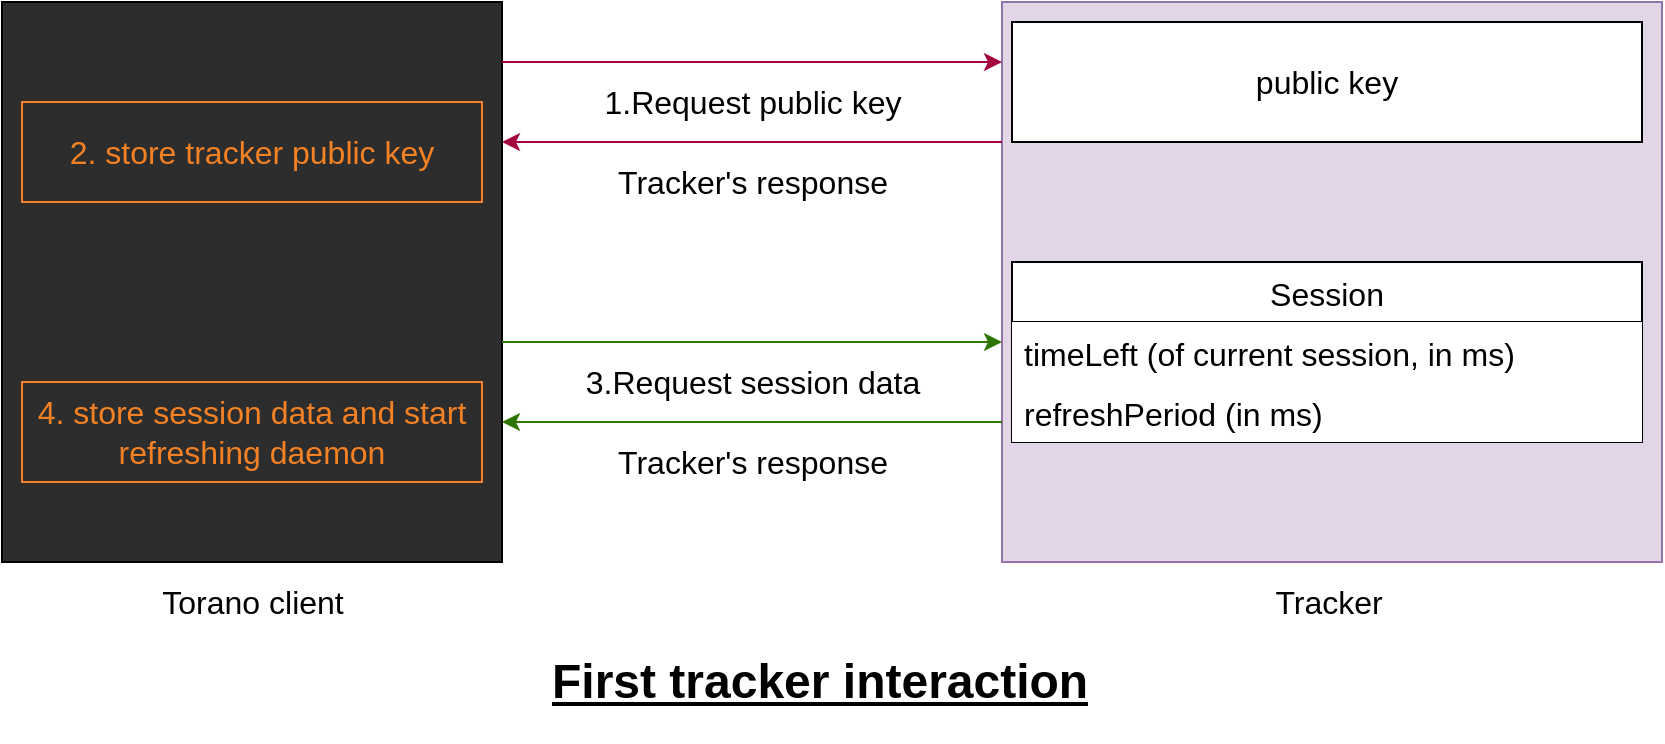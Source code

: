 <mxfile version="19.0.3" type="device"><diagram id="BzUFFizU8-wW_hmCJIyQ" name="Page-1"><mxGraphModel dx="1361" dy="903" grid="1" gridSize="10" guides="1" tooltips="1" connect="1" arrows="1" fold="1" page="1" pageScale="1" pageWidth="850" pageHeight="1100" math="0" shadow="0"><root><mxCell id="0"/><mxCell id="1" parent="0"/><mxCell id="agkTHrW8c48l0QwWKCRo-74" value="&lt;h1&gt;&lt;u&gt;First tracker interaction&lt;/u&gt;&lt;/h1&gt;&lt;span style=&quot;background-color: initial;&quot;&gt;&lt;br&gt;&lt;/span&gt;" style="text;html=1;strokeColor=none;fillColor=none;spacing=5;spacingTop=-20;whiteSpace=wrap;overflow=hidden;rounded=0;" parent="1" vertex="1"><mxGeometry x="280" y="330" width="290" height="50" as="geometry"/></mxCell><mxCell id="hi8SogA6YYg0CWxGCLoM-1" value="" style="rounded=0;whiteSpace=wrap;html=1;fillColor=#2d2d2d;" vertex="1" parent="1"><mxGeometry x="10" y="10" width="250" height="280" as="geometry"/></mxCell><mxCell id="hi8SogA6YYg0CWxGCLoM-2" value="&lt;font style=&quot;font-size: 16px;&quot;&gt;Torano client&lt;br&gt;&lt;/font&gt;" style="text;html=1;align=center;verticalAlign=middle;resizable=0;points=[];autosize=1;strokeColor=none;fillColor=none;" vertex="1" parent="1"><mxGeometry x="80" y="300" width="110" height="20" as="geometry"/></mxCell><mxCell id="hi8SogA6YYg0CWxGCLoM-7" value="" style="rounded=0;whiteSpace=wrap;html=1;fillColor=#e1d5e7;strokeColor=#9673a6;" vertex="1" parent="1"><mxGeometry x="510" y="10" width="330" height="280" as="geometry"/></mxCell><mxCell id="hi8SogA6YYg0CWxGCLoM-8" value="&lt;font style=&quot;font-size: 16px;&quot;&gt;Tracker&lt;br&gt;&lt;/font&gt;" style="text;html=1;align=center;verticalAlign=middle;resizable=0;points=[];autosize=1;strokeColor=none;fillColor=none;" vertex="1" parent="1"><mxGeometry x="637.5" y="300" width="70" height="20" as="geometry"/></mxCell><mxCell id="hi8SogA6YYg0CWxGCLoM-9" value="&lt;font style=&quot;font-size: 16px;&quot;&gt;public key&lt;/font&gt;" style="rounded=0;whiteSpace=wrap;html=1;" vertex="1" parent="1"><mxGeometry x="515" y="20" width="315" height="60" as="geometry"/></mxCell><mxCell id="hi8SogA6YYg0CWxGCLoM-13" style="edgeStyle=orthogonalEdgeStyle;rounded=0;orthogonalLoop=1;jettySize=auto;html=1;exitX=1;exitY=0.5;exitDx=0;exitDy=0;entryX=0;entryY=0.5;entryDx=0;entryDy=0;fontSize=16;fontColor=#000000;fillColor=#d80073;strokeColor=#A50040;" edge="1" parent="1"><mxGeometry relative="1" as="geometry"><mxPoint x="260" y="40" as="sourcePoint"/><mxPoint x="510" y="40" as="targetPoint"/></mxGeometry></mxCell><mxCell id="hi8SogA6YYg0CWxGCLoM-14" value="&lt;font color=&quot;#f48224&quot; style=&quot;font-size: 16px;&quot;&gt;2. store tracker public key&lt;/font&gt;" style="rounded=0;whiteSpace=wrap;html=1;fillColor=none;strokeColor=#F48224;" vertex="1" parent="1"><mxGeometry x="20" y="60" width="230" height="50" as="geometry"/></mxCell><mxCell id="hi8SogA6YYg0CWxGCLoM-16" style="edgeStyle=orthogonalEdgeStyle;rounded=0;orthogonalLoop=1;jettySize=auto;html=1;exitX=0;exitY=0.5;exitDx=0;exitDy=0;entryX=1;entryY=0.5;entryDx=0;entryDy=0;fontSize=16;fontColor=#F48224;fillColor=#d80073;strokeColor=#A50040;" edge="1" parent="1"><mxGeometry relative="1" as="geometry"><mxPoint x="510" y="80" as="sourcePoint"/><mxPoint x="260" y="80" as="targetPoint"/></mxGeometry></mxCell><mxCell id="hi8SogA6YYg0CWxGCLoM-17" value="&lt;font style=&quot;font-size: 16px;&quot;&gt;1.Request public key&lt;br&gt;&lt;/font&gt;" style="text;html=1;align=center;verticalAlign=middle;resizable=0;points=[];autosize=1;strokeColor=none;fillColor=none;" vertex="1" parent="1"><mxGeometry x="305" y="50" width="160" height="20" as="geometry"/></mxCell><mxCell id="hi8SogA6YYg0CWxGCLoM-18" value="&lt;font style=&quot;font-size: 16px;&quot;&gt;Tracker's response&lt;br&gt;&lt;/font&gt;" style="text;html=1;align=center;verticalAlign=middle;resizable=0;points=[];autosize=1;strokeColor=none;fillColor=none;" vertex="1" parent="1"><mxGeometry x="310" y="90" width="150" height="20" as="geometry"/></mxCell><mxCell id="hi8SogA6YYg0CWxGCLoM-19" style="edgeStyle=orthogonalEdgeStyle;rounded=0;orthogonalLoop=1;jettySize=auto;html=1;exitX=1;exitY=0.5;exitDx=0;exitDy=0;entryX=0;entryY=0.5;entryDx=0;entryDy=0;fontSize=16;fontColor=#000000;fillColor=#60a917;strokeColor=#2D7600;" edge="1" parent="1"><mxGeometry relative="1" as="geometry"><mxPoint x="260" y="180" as="sourcePoint"/><mxPoint x="510" y="180" as="targetPoint"/></mxGeometry></mxCell><mxCell id="hi8SogA6YYg0CWxGCLoM-20" style="edgeStyle=orthogonalEdgeStyle;rounded=0;orthogonalLoop=1;jettySize=auto;html=1;exitX=0;exitY=0.5;exitDx=0;exitDy=0;entryX=1;entryY=0.5;entryDx=0;entryDy=0;fontSize=16;fontColor=#F48224;fillColor=#60a917;strokeColor=#2D7600;" edge="1" parent="1"><mxGeometry relative="1" as="geometry"><mxPoint x="510" y="220" as="sourcePoint"/><mxPoint x="260" y="220" as="targetPoint"/></mxGeometry></mxCell><mxCell id="hi8SogA6YYg0CWxGCLoM-21" value="&lt;font style=&quot;font-size: 16px;&quot;&gt;3.Request session data&lt;br&gt;&lt;/font&gt;" style="text;html=1;align=center;verticalAlign=middle;resizable=0;points=[];autosize=1;strokeColor=none;fillColor=none;" vertex="1" parent="1"><mxGeometry x="295" y="190" width="180" height="20" as="geometry"/></mxCell><mxCell id="hi8SogA6YYg0CWxGCLoM-22" value="&lt;font style=&quot;font-size: 16px;&quot;&gt;Tracker's response&lt;br&gt;&lt;/font&gt;" style="text;html=1;align=center;verticalAlign=middle;resizable=0;points=[];autosize=1;strokeColor=none;fillColor=none;" vertex="1" parent="1"><mxGeometry x="310" y="230" width="150" height="20" as="geometry"/></mxCell><mxCell id="hi8SogA6YYg0CWxGCLoM-23" value="&lt;font color=&quot;#f48224&quot; style=&quot;font-size: 16px;&quot;&gt;4. store session data and start refreshing daemon&lt;/font&gt;" style="rounded=0;whiteSpace=wrap;html=1;fillColor=none;strokeColor=#F48224;" vertex="1" parent="1"><mxGeometry x="20" y="200" width="230" height="50" as="geometry"/></mxCell><mxCell id="hi8SogA6YYg0CWxGCLoM-25" value="Session" style="swimlane;fontStyle=0;childLayout=stackLayout;horizontal=1;startSize=30;horizontalStack=0;resizeParent=1;resizeParentMax=0;resizeLast=0;collapsible=1;marginBottom=0;rounded=0;fontSize=16;fontColor=default;strokeColor=#000000;fillColor=default;" vertex="1" parent="1"><mxGeometry x="515" y="140" width="315" height="90" as="geometry"/></mxCell><mxCell id="hi8SogA6YYg0CWxGCLoM-26" value="timeLeft (of current session, in ms)" style="text;strokeColor=none;fillColor=default;align=left;verticalAlign=middle;spacingLeft=4;spacingRight=4;overflow=hidden;points=[[0,0.5],[1,0.5]];portConstraint=eastwest;rotatable=0;rounded=0;fontSize=16;fontColor=#000000;" vertex="1" parent="hi8SogA6YYg0CWxGCLoM-25"><mxGeometry y="30" width="315" height="30" as="geometry"/></mxCell><mxCell id="hi8SogA6YYg0CWxGCLoM-27" value="refreshPeriod (in ms)" style="text;strokeColor=none;fillColor=default;align=left;verticalAlign=middle;spacingLeft=4;spacingRight=4;overflow=hidden;points=[[0,0.5],[1,0.5]];portConstraint=eastwest;rotatable=0;rounded=0;fontSize=16;fontColor=#000000;" vertex="1" parent="hi8SogA6YYg0CWxGCLoM-25"><mxGeometry y="60" width="315" height="30" as="geometry"/></mxCell></root></mxGraphModel></diagram></mxfile>